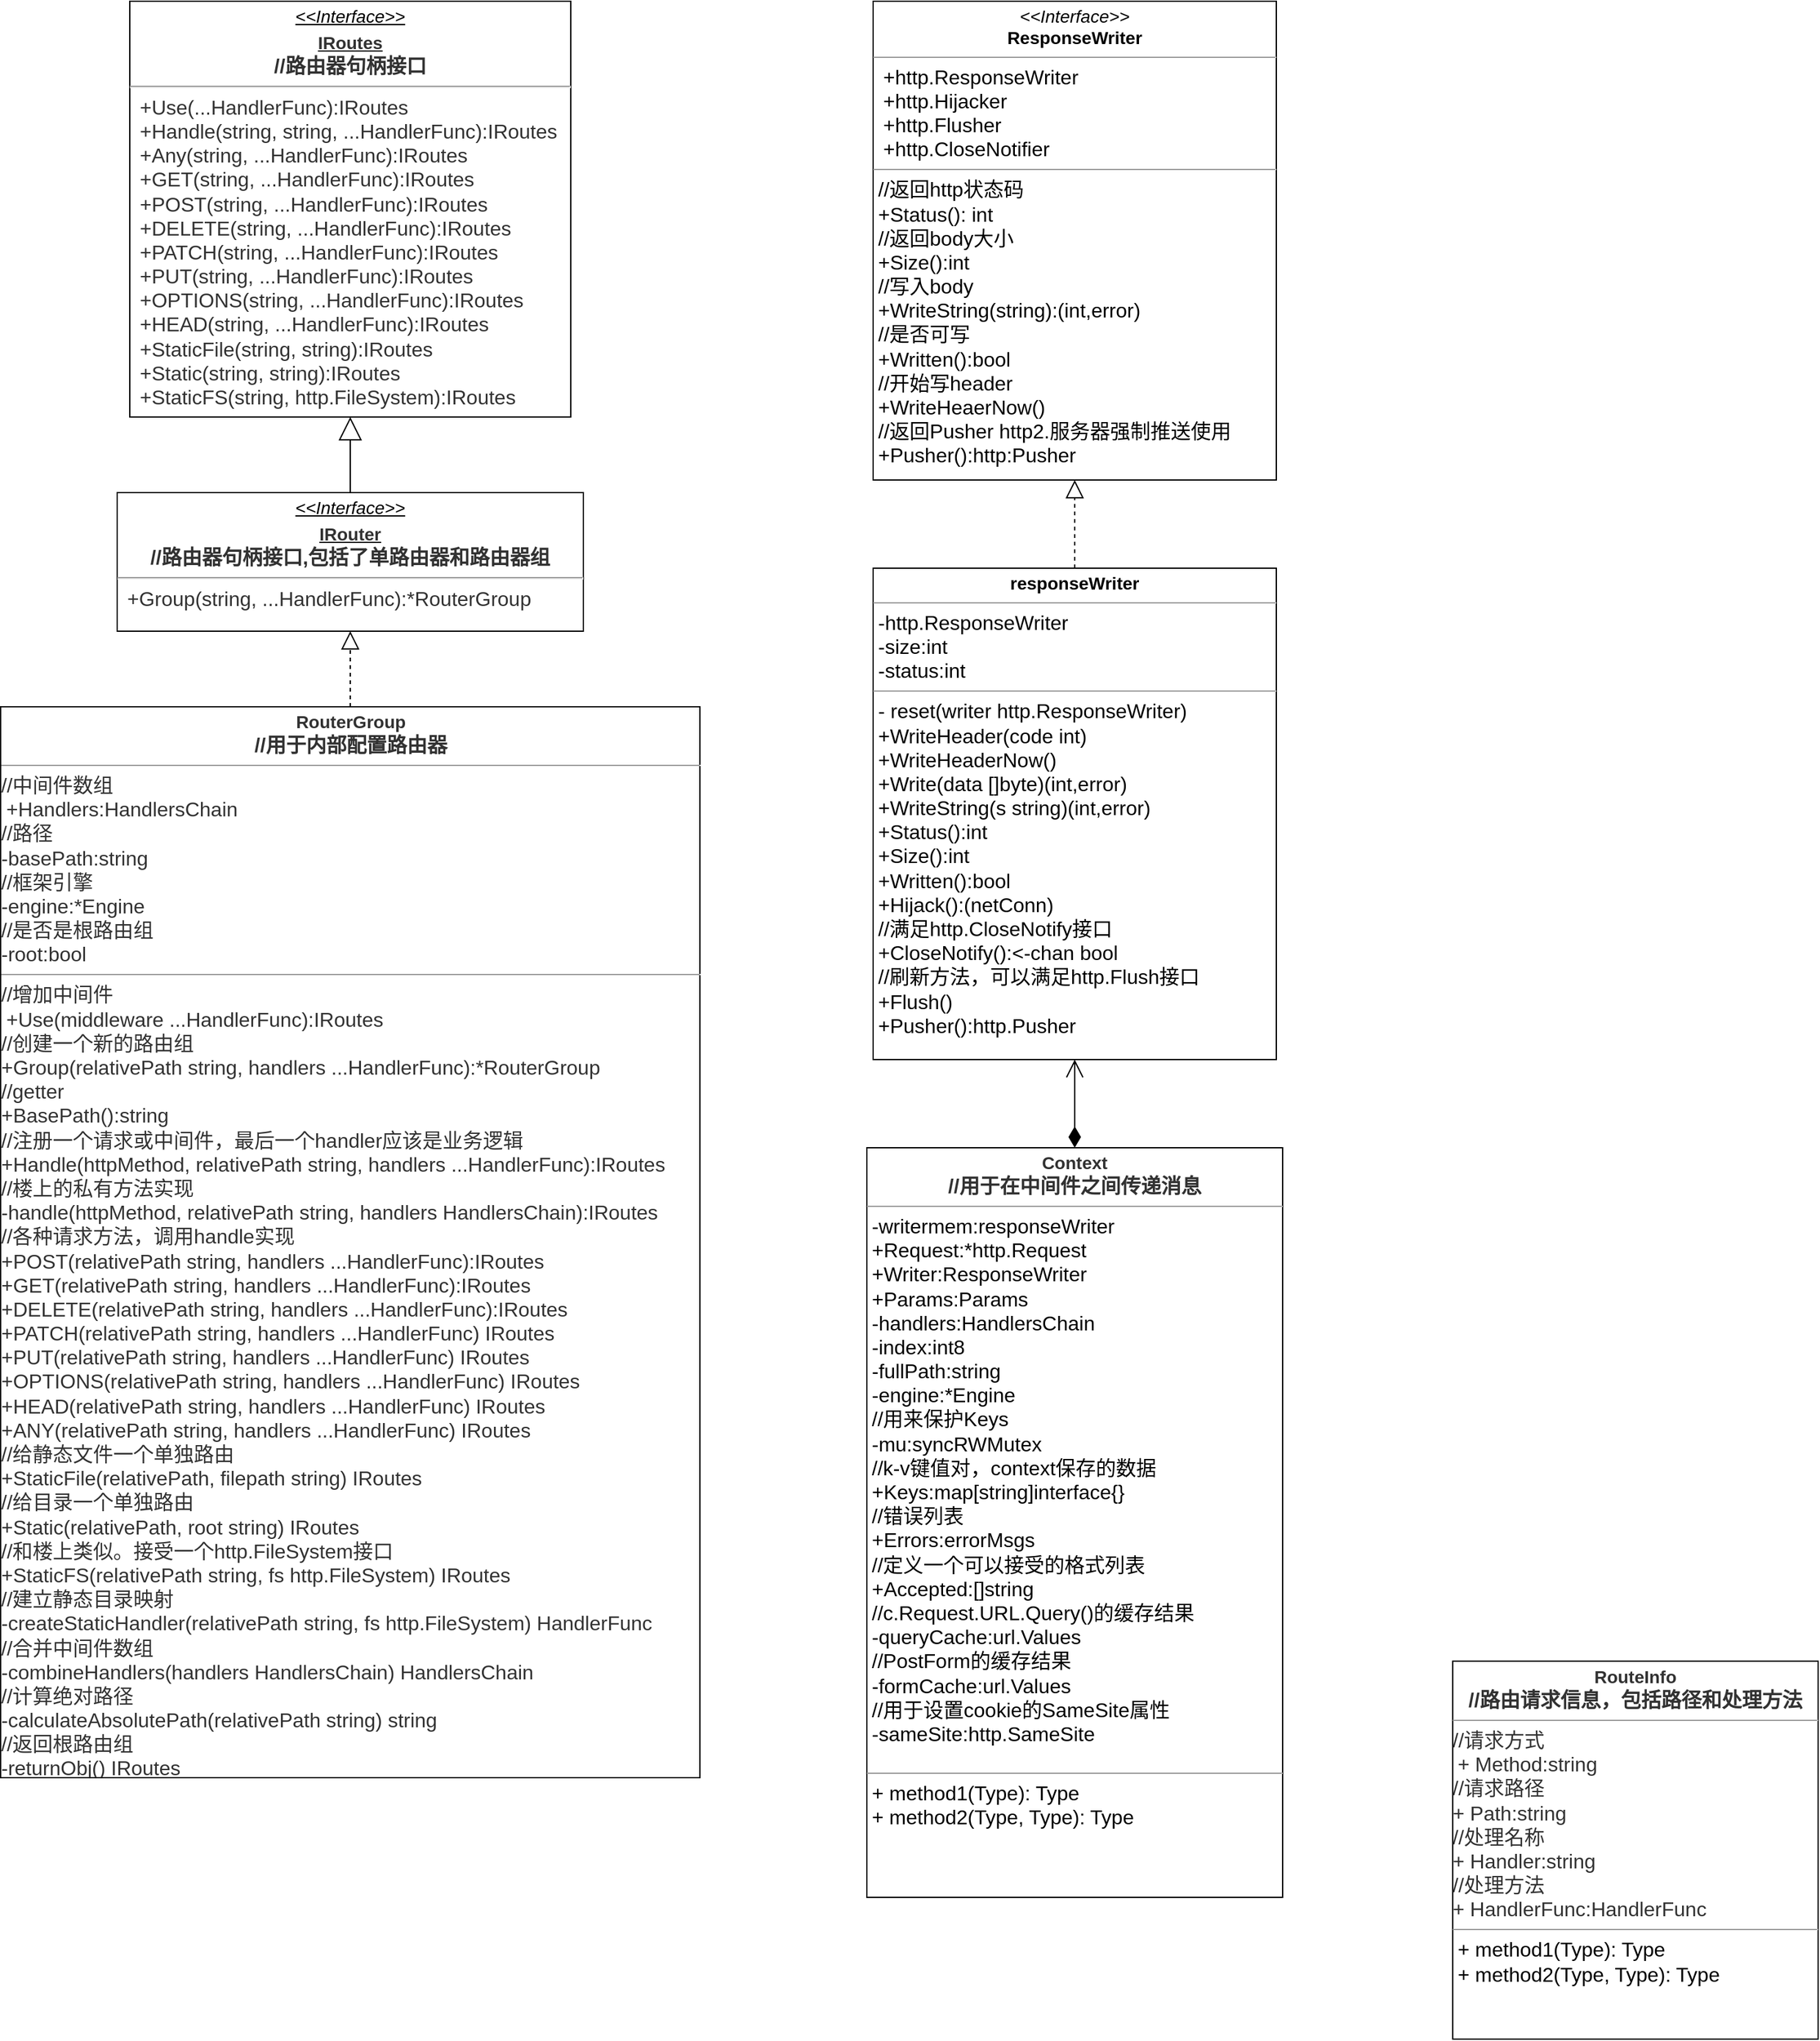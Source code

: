 <mxfile version="14.2.5" type="github">
  <diagram id="SbBS-sBo011seZGozvnd" name="第 1 页">
    <mxGraphModel dx="1955" dy="839" grid="1" gridSize="10" guides="1" tooltips="1" connect="1" arrows="1" fold="1" page="1" pageScale="1" pageWidth="1654" pageHeight="2336" math="0" shadow="0">
      <root>
        <mxCell id="0" />
        <mxCell id="1" parent="0" />
        <mxCell id="s0KOmCvRi8nNo2-xXgAx-1" value="&lt;p style=&quot;margin: 0px ; margin-top: 4px ; text-align: center ; text-decoration: underline&quot;&gt;&lt;i style=&quot;font-size: 14px&quot;&gt;&amp;lt;&amp;lt;Interface&amp;gt;&amp;gt;&lt;/i&gt;&lt;span style=&quot;font-size: 14px ; background-color: rgba(255 , 255 , 255 , 0.01) ; color: rgb(50 , 50 , 50) ; font-weight: 700&quot;&gt;&lt;br&gt;&lt;/span&gt;&lt;/p&gt;&lt;p style=&quot;margin: 0px ; margin-top: 4px ; text-align: center ; text-decoration: underline&quot;&gt;&lt;span style=&quot;font-size: 14px ; background-color: rgba(255 , 255 , 255 , 0.01) ; color: rgb(50 , 50 , 50) ; font-weight: 700&quot;&gt;IRoutes&lt;/span&gt;&lt;br&gt;&lt;/p&gt;&lt;div style=&quot;resize: none ; outline: 0px ; color: rgb(50 , 50 , 50) ; font-weight: 700 ; text-align: center&quot;&gt;&lt;font size=&quot;3&quot;&gt;//路由器句柄接口&lt;/font&gt;&lt;/div&gt;&lt;hr&gt;&lt;p style=&quot;margin: 0px ; margin-left: 8px&quot;&gt;&lt;font size=&quot;3&quot;&gt;&lt;span style=&quot;color: rgb(50 , 50 , 50) ; background-color: rgba(255 , 255 , 255 , 0.01)&quot;&gt;+Use(...HandlerFunc):IRoutes&lt;/span&gt;&lt;br style=&quot;color: rgb(50 , 50 , 50)&quot;&gt;&lt;/font&gt;&lt;/p&gt;&lt;div style=&quot;resize: none ; outline: 0px ; color: rgb(50 , 50 , 50)&quot;&gt;&lt;/div&gt;&lt;div style=&quot;resize: none ; outline: 0px ; color: rgb(50 , 50 , 50)&quot;&gt;&lt;/div&gt;&lt;p style=&quot;margin: 0px ; margin-left: 8px&quot;&gt;&lt;font size=&quot;3&quot;&gt;&lt;span style=&quot;color: rgb(50 , 50 , 50) ; background-color: rgba(255 , 255 , 255 , 0.01)&quot;&gt;+Handle(string, string, ...HandlerFunc):IRoutes&lt;/span&gt;&lt;br style=&quot;color: rgb(50 , 50 , 50)&quot;&gt;&lt;/font&gt;&lt;/p&gt;&lt;div style=&quot;resize: none ; outline: 0px ; color: rgb(50 , 50 , 50)&quot;&gt;&lt;/div&gt;&lt;p style=&quot;margin: 0px ; margin-left: 8px&quot;&gt;&lt;font size=&quot;3&quot;&gt;&lt;span style=&quot;color: rgb(50 , 50 , 50) ; background-color: rgba(255 , 255 , 255 , 0.01)&quot;&gt;+Any(string, ...HandlerFunc):IRoutes&lt;/span&gt;&lt;br style=&quot;color: rgb(50 , 50 , 50)&quot;&gt;&lt;/font&gt;&lt;/p&gt;&lt;div style=&quot;resize: none ; outline: 0px ; color: rgb(50 , 50 , 50)&quot;&gt;&lt;/div&gt;&lt;p style=&quot;margin: 0px ; margin-left: 8px&quot;&gt;&lt;font size=&quot;3&quot;&gt;&lt;span style=&quot;color: rgb(50 , 50 , 50) ; background-color: rgba(255 , 255 , 255 , 0.01)&quot;&gt;+GET(string, ...HandlerFunc):IRoutes&lt;/span&gt;&lt;br style=&quot;color: rgb(50 , 50 , 50)&quot;&gt;&lt;/font&gt;&lt;/p&gt;&lt;div style=&quot;resize: none ; outline: 0px ; color: rgb(50 , 50 , 50)&quot;&gt;&lt;/div&gt;&lt;p style=&quot;margin: 0px ; margin-left: 8px&quot;&gt;&lt;font size=&quot;3&quot;&gt;&lt;span style=&quot;color: rgb(50 , 50 , 50) ; background-color: rgba(255 , 255 , 255 , 0.01)&quot;&gt;+POST(string, ...HandlerFunc):IRoutes&lt;/span&gt;&lt;br style=&quot;color: rgb(50 , 50 , 50)&quot;&gt;&lt;/font&gt;&lt;/p&gt;&lt;div style=&quot;resize: none ; outline: 0px ; color: rgb(50 , 50 , 50)&quot;&gt;&lt;/div&gt;&lt;p style=&quot;margin: 0px ; margin-left: 8px&quot;&gt;&lt;font size=&quot;3&quot;&gt;&lt;span style=&quot;color: rgb(50 , 50 , 50) ; background-color: rgba(255 , 255 , 255 , 0.01)&quot;&gt;+DELETE(string, ...HandlerFunc):IRoutes&lt;/span&gt;&lt;br style=&quot;color: rgb(50 , 50 , 50)&quot;&gt;&lt;/font&gt;&lt;/p&gt;&lt;div style=&quot;resize: none ; outline: 0px ; color: rgb(50 , 50 , 50)&quot;&gt;&lt;/div&gt;&lt;p style=&quot;margin: 0px ; margin-left: 8px&quot;&gt;&lt;font size=&quot;3&quot;&gt;&lt;span style=&quot;color: rgb(50 , 50 , 50) ; background-color: rgba(255 , 255 , 255 , 0.01)&quot;&gt;+PATCH(string, ...HandlerFunc):IRoutes&lt;/span&gt;&lt;br style=&quot;color: rgb(50 , 50 , 50)&quot;&gt;&lt;/font&gt;&lt;/p&gt;&lt;div style=&quot;resize: none ; outline: 0px ; color: rgb(50 , 50 , 50)&quot;&gt;&lt;/div&gt;&lt;p style=&quot;margin: 0px ; margin-left: 8px&quot;&gt;&lt;font size=&quot;3&quot;&gt;&lt;span style=&quot;color: rgb(50 , 50 , 50) ; background-color: rgba(255 , 255 , 255 , 0.01)&quot;&gt;+PUT(string, ...HandlerFunc):IRoutes&lt;/span&gt;&lt;br style=&quot;color: rgb(50 , 50 , 50)&quot;&gt;&lt;/font&gt;&lt;/p&gt;&lt;div style=&quot;resize: none ; outline: 0px ; color: rgb(50 , 50 , 50)&quot;&gt;&lt;/div&gt;&lt;p style=&quot;margin: 0px ; margin-left: 8px&quot;&gt;&lt;font size=&quot;3&quot;&gt;&lt;span style=&quot;color: rgb(50 , 50 , 50) ; background-color: rgba(255 , 255 , 255 , 0.01)&quot;&gt;+OPTIONS(string, ...HandlerFunc):IRoutes&lt;/span&gt;&lt;br style=&quot;color: rgb(50 , 50 , 50)&quot;&gt;&lt;/font&gt;&lt;/p&gt;&lt;div style=&quot;resize: none ; outline: 0px ; color: rgb(50 , 50 , 50)&quot;&gt;&lt;/div&gt;&lt;p style=&quot;margin: 0px ; margin-left: 8px&quot;&gt;&lt;font size=&quot;3&quot;&gt;&lt;span style=&quot;color: rgb(50 , 50 , 50) ; background-color: rgba(255 , 255 , 255 , 0.01)&quot;&gt;+HEAD(string, ...HandlerFunc):IRoutes&lt;/span&gt;&lt;br style=&quot;color: rgb(50 , 50 , 50)&quot;&gt;&lt;/font&gt;&lt;/p&gt;&lt;div style=&quot;resize: none ; outline: 0px ; color: rgb(50 , 50 , 50)&quot;&gt;&lt;/div&gt;&lt;div style=&quot;resize: none ; outline: 0px ; color: rgb(50 , 50 , 50)&quot;&gt;&lt;/div&gt;&lt;p style=&quot;margin: 0px ; margin-left: 8px&quot;&gt;&lt;font size=&quot;3&quot;&gt;&lt;span style=&quot;color: rgb(50 , 50 , 50) ; background-color: rgba(255 , 255 , 255 , 0.01)&quot;&gt;+StaticFile(string, string):IRoutes&lt;/span&gt;&lt;br style=&quot;color: rgb(50 , 50 , 50)&quot;&gt;&lt;/font&gt;&lt;/p&gt;&lt;div style=&quot;resize: none ; outline: 0px ; color: rgb(50 , 50 , 50)&quot;&gt;&lt;/div&gt;&lt;p style=&quot;margin: 0px ; margin-left: 8px&quot;&gt;&lt;font size=&quot;3&quot;&gt;&lt;span style=&quot;color: rgb(50 , 50 , 50) ; background-color: rgba(255 , 255 , 255 , 0.01)&quot;&gt;+Static(string, string):IRoutes&lt;/span&gt;&lt;br style=&quot;color: rgb(50 , 50 , 50)&quot;&gt;&lt;/font&gt;&lt;/p&gt;&lt;div style=&quot;resize: none ; outline: 0px ; color: rgb(50 , 50 , 50)&quot;&gt;&lt;/div&gt;&lt;p style=&quot;margin: 0px ; margin-left: 8px&quot;&gt;&lt;span style=&quot;color: rgb(50 , 50 , 50) ; background-color: rgba(255 , 255 , 255 , 0.01)&quot;&gt;&lt;font size=&quot;3&quot;&gt;+StaticFS(string, http.FileSystem):IRoutes&lt;/font&gt;&lt;/span&gt;&lt;br&gt;&lt;/p&gt;" style="verticalAlign=top;align=left;overflow=fill;fontSize=12;fontFamily=Helvetica;html=1;" vertex="1" parent="1">
          <mxGeometry x="130" y="10" width="350" height="330" as="geometry" />
        </mxCell>
        <mxCell id="s0KOmCvRi8nNo2-xXgAx-2" value="&lt;p style=&quot;margin: 0px ; margin-top: 4px ; text-align: center ; text-decoration: underline&quot;&gt;&lt;i style=&quot;font-size: 14px&quot;&gt;&amp;lt;&amp;lt;Interface&amp;gt;&amp;gt;&lt;/i&gt;&lt;span style=&quot;color: rgb(50 , 50 , 50) ; font-weight: 700 ; background-color: rgba(255 , 255 , 255 , 0.01)&quot;&gt;&lt;font style=&quot;font-size: 14px&quot;&gt;&lt;br&gt;&lt;/font&gt;&lt;/span&gt;&lt;/p&gt;&lt;p style=&quot;margin: 0px ; margin-top: 4px ; text-align: center ; text-decoration: underline&quot;&gt;&lt;span style=&quot;color: rgb(50 , 50 , 50) ; font-weight: 700 ; background-color: rgba(255 , 255 , 255 , 0.01)&quot;&gt;&lt;font style=&quot;font-size: 14px&quot;&gt;IRouter&lt;/font&gt;&lt;/span&gt;&lt;/p&gt;&lt;div style=&quot;resize: none ; outline: 0px ; color: rgb(50 , 50 , 50) ; font-weight: 700 ; text-align: center&quot;&gt;&lt;font size=&quot;3&quot;&gt;//路由器句柄接口,包括了单路由器和路由器组&lt;/font&gt;&lt;/div&gt;&lt;hr&gt;&lt;p style=&quot;margin: 0px ; margin-left: 8px&quot;&gt;&lt;span style=&quot;color: rgb(50 , 50 , 50) ; background-color: rgba(255 , 255 , 255 , 0.01)&quot;&gt;&lt;font size=&quot;3&quot;&gt;+Group(string, ...HandlerFunc):*RouterGroup&lt;/font&gt;&lt;/span&gt;&lt;br&gt;&lt;/p&gt;" style="verticalAlign=top;align=left;overflow=fill;fontSize=12;fontFamily=Helvetica;html=1;" vertex="1" parent="1">
          <mxGeometry x="120" y="400" width="370" height="110" as="geometry" />
        </mxCell>
        <mxCell id="s0KOmCvRi8nNo2-xXgAx-3" value="&lt;p style=&quot;margin: 0px ; margin-top: 4px ; text-align: center&quot;&gt;&lt;span style=&quot;color: rgb(50 , 50 , 50) ; font-weight: 700 ; background-color: rgba(255 , 255 , 255 , 0.01)&quot;&gt;&lt;font style=&quot;font-size: 14px&quot;&gt;RouterGroup&lt;/font&gt;&lt;/span&gt;&lt;/p&gt;&lt;div style=&quot;resize: none ; outline: 0px ; color: rgb(50 , 50 , 50) ; font-weight: 700 ; text-align: center&quot;&gt;&lt;font size=&quot;3&quot;&gt;//用于内部配置路由器&lt;/font&gt;&lt;/div&gt;&lt;hr size=&quot;1&quot;&gt;&lt;div style=&quot;resize: none ; outline: 0px ; color: rgb(50 , 50 , 50)&quot;&gt;&lt;font size=&quot;3&quot;&gt;//中间件数组&lt;/font&gt;&lt;/div&gt;&lt;p style=&quot;margin: 0px ; margin-left: 4px&quot;&gt;&lt;span style=&quot;color: rgb(50 , 50 , 50) ; background-color: rgba(255 , 255 , 255 , 0.01)&quot;&gt;&lt;font size=&quot;3&quot;&gt;+Handlers:HandlersChain&lt;/font&gt;&lt;/span&gt;&lt;/p&gt;&lt;div style=&quot;resize: none ; outline: 0px ; color: rgb(50 , 50 , 50)&quot;&gt;&lt;font size=&quot;3&quot;&gt;//路径&lt;br&gt;&lt;/font&gt;&lt;div style=&quot;resize: none ; outline: 0px&quot;&gt;&lt;/div&gt;&lt;font size=&quot;3&quot;&gt;-basePath:string&lt;/font&gt;&lt;/div&gt;&lt;div style=&quot;resize: none ; outline: 0px ; color: rgb(50 , 50 , 50)&quot;&gt;&lt;font size=&quot;3&quot;&gt;//框架引擎&lt;br&gt;&lt;/font&gt;&lt;div style=&quot;resize: none ; outline: 0px&quot;&gt;&lt;/div&gt;&lt;font size=&quot;3&quot;&gt;-engine:*Engine&lt;/font&gt;&lt;/div&gt;&lt;div style=&quot;resize: none ; outline: 0px ; color: rgb(50 , 50 , 50)&quot;&gt;&lt;font size=&quot;3&quot;&gt;//是否是根路由组&lt;br&gt;&lt;/font&gt;&lt;div style=&quot;resize: none ; outline: 0px&quot;&gt;&lt;/div&gt;&lt;font size=&quot;3&quot;&gt;-root:bool&lt;/font&gt;&lt;/div&gt;&lt;hr size=&quot;1&quot;&gt;&lt;div style=&quot;resize: none ; outline: 0px ; color: rgb(50 , 50 , 50)&quot;&gt;&lt;font size=&quot;3&quot;&gt;//增加中间件&lt;/font&gt;&lt;/div&gt;&lt;p style=&quot;margin: 0px ; margin-left: 4px&quot;&gt;&lt;span style=&quot;color: rgb(50 , 50 , 50) ; background-color: rgba(255 , 255 , 255 , 0.01)&quot;&gt;&lt;font size=&quot;3&quot;&gt;+Use(middleware ...HandlerFunc):IRoutes&amp;nbsp;&lt;/font&gt;&lt;/span&gt;&lt;/p&gt;&lt;div style=&quot;resize: none ; outline: 0px ; color: rgb(50 , 50 , 50)&quot;&gt;&lt;font size=&quot;3&quot;&gt;//创建一个新的路由组&lt;/font&gt;&lt;/div&gt;&lt;div style=&quot;resize: none ; outline: 0px ; color: rgb(50 , 50 , 50)&quot;&gt;&lt;div style=&quot;resize: none ; outline: 0px&quot;&gt;&lt;font size=&quot;3&quot;&gt;+Group(relativePath string, handlers ...HandlerFunc):*RouterGroup&lt;/font&gt;&lt;/div&gt;&lt;/div&gt;&lt;div style=&quot;resize: none ; outline: 0px ; color: rgb(50 , 50 , 50)&quot;&gt;&lt;font size=&quot;3&quot;&gt;//getter&lt;/font&gt;&lt;/div&gt;&lt;div style=&quot;resize: none ; outline: 0px ; color: rgb(50 , 50 , 50)&quot;&gt;&lt;font size=&quot;3&quot;&gt;+BasePath():string&lt;/font&gt;&lt;/div&gt;&lt;div style=&quot;resize: none ; outline: 0px ; color: rgb(50 , 50 , 50)&quot;&gt;&lt;font size=&quot;3&quot;&gt;//注册一个请求或中间件，最后一个handler应该是业务逻辑&lt;/font&gt;&lt;/div&gt;&lt;div style=&quot;resize: none ; outline: 0px ; color: rgb(50 , 50 , 50)&quot;&gt;&lt;font size=&quot;3&quot;&gt;+Handle(httpMethod, relativePath string, handlers ...HandlerFunc):IRoutes&lt;/font&gt;&lt;/div&gt;&lt;div style=&quot;resize: none ; outline: 0px ; color: rgb(50 , 50 , 50)&quot;&gt;&lt;font size=&quot;3&quot;&gt;//楼上的私有方法实现&lt;/font&gt;&lt;/div&gt;&lt;div style=&quot;resize: none ; outline: 0px ; color: rgb(50 , 50 , 50)&quot;&gt;&lt;font size=&quot;3&quot;&gt;-handle(httpMethod, relativePath string, handlers HandlersChain):IRoutes&lt;/font&gt;&lt;/div&gt;&lt;div style=&quot;resize: none ; outline: 0px ; color: rgb(50 , 50 , 50)&quot;&gt;&lt;font size=&quot;3&quot;&gt;//各种请求方法，调用handle实现&lt;/font&gt;&lt;/div&gt;&lt;div style=&quot;resize: none ; outline: 0px ; color: rgb(50 , 50 , 50)&quot;&gt;&lt;font size=&quot;3&quot;&gt;+POST(relativePath string, handlers ...HandlerFunc):IRoutes&lt;/font&gt;&lt;/div&gt;&lt;div style=&quot;resize: none ; outline: 0px ; color: rgb(50 , 50 , 50)&quot;&gt;&lt;font size=&quot;3&quot;&gt;+GET(relativePath string, handlers ...HandlerFunc):IRoutes&lt;br&gt;&lt;/font&gt;&lt;/div&gt;&lt;div style=&quot;resize: none ; outline: 0px ; color: rgb(50 , 50 , 50)&quot;&gt;&lt;font size=&quot;3&quot;&gt;+DELETE(relativePath string, handlers ...HandlerFunc):IRoutes&lt;br&gt;&lt;/font&gt;&lt;/div&gt;&lt;div style=&quot;resize: none ; outline: 0px ; color: rgb(50 , 50 , 50)&quot;&gt;&lt;font size=&quot;3&quot;&gt;+PATCH(relativePath string, handlers ...HandlerFunc) IRoutes&lt;br&gt;&lt;/font&gt;&lt;/div&gt;&lt;div style=&quot;resize: none ; outline: 0px ; color: rgb(50 , 50 , 50)&quot;&gt;&lt;font size=&quot;3&quot;&gt;+PUT(relativePath string, handlers ...HandlerFunc) IRoutes&lt;br&gt;&lt;/font&gt;&lt;/div&gt;&lt;div style=&quot;resize: none ; outline: 0px ; color: rgb(50 , 50 , 50)&quot;&gt;&lt;font size=&quot;3&quot;&gt;+OPTIONS(relativePath string, handlers ...HandlerFunc) IRoutes&lt;br&gt;&lt;/font&gt;&lt;/div&gt;&lt;div style=&quot;resize: none ; outline: 0px ; color: rgb(50 , 50 , 50)&quot;&gt;&lt;font size=&quot;3&quot;&gt;+HEAD(relativePath string, handlers ...HandlerFunc) IRoutes&lt;br&gt;&lt;/font&gt;&lt;/div&gt;&lt;div style=&quot;resize: none ; outline: 0px ; color: rgb(50 , 50 , 50)&quot;&gt;&lt;font size=&quot;3&quot;&gt;+ANY(relativePath string, handlers ...HandlerFunc) IRoutes&lt;br&gt;&lt;/font&gt;&lt;/div&gt;&lt;div style=&quot;resize: none ; outline: 0px ; color: rgb(50 , 50 , 50)&quot;&gt;&lt;font size=&quot;3&quot;&gt;//给静态文件一个单独路由&lt;/font&gt;&lt;/div&gt;&lt;div style=&quot;resize: none ; outline: 0px ; color: rgb(50 , 50 , 50)&quot;&gt;&lt;font size=&quot;3&quot;&gt;+StaticFile(relativePath, filepath string) IRoutes&amp;nbsp;&lt;/font&gt;&lt;/div&gt;&lt;div style=&quot;resize: none ; outline: 0px ; color: rgb(50 , 50 , 50)&quot;&gt;&lt;font size=&quot;3&quot;&gt;//给目录一个单独路由&lt;/font&gt;&lt;/div&gt;&lt;div style=&quot;resize: none ; outline: 0px ; color: rgb(50 , 50 , 50)&quot;&gt;&lt;font size=&quot;3&quot;&gt;+Static(relativePath, root string) IRoutes&lt;br&gt;&lt;/font&gt;&lt;/div&gt;&lt;div style=&quot;resize: none ; outline: 0px ; color: rgb(50 , 50 , 50)&quot;&gt;&lt;font size=&quot;3&quot;&gt;//和楼上类似。接受一个http.FileSystem接口&lt;/font&gt;&lt;/div&gt;&lt;div style=&quot;resize: none ; outline: 0px ; color: rgb(50 , 50 , 50)&quot;&gt;&lt;font size=&quot;3&quot;&gt;+StaticFS(relativePath string, fs http.FileSystem) IRoutes&lt;br&gt;&lt;/font&gt;&lt;/div&gt;&lt;div style=&quot;resize: none ; outline: 0px ; color: rgb(50 , 50 , 50)&quot;&gt;&lt;font size=&quot;3&quot;&gt;//建立静态目录映射&lt;/font&gt;&lt;/div&gt;&lt;div style=&quot;resize: none ; outline: 0px ; color: rgb(50 , 50 , 50)&quot;&gt;&lt;font size=&quot;3&quot;&gt;-createStaticHandler(relativePath string, fs http.FileSystem) HandlerFunc&lt;br&gt;&lt;/font&gt;&lt;/div&gt;&lt;div style=&quot;resize: none ; outline: 0px ; color: rgb(50 , 50 , 50)&quot;&gt;&lt;font size=&quot;3&quot;&gt;//合并中间件数组&lt;/font&gt;&lt;/div&gt;&lt;div style=&quot;resize: none ; outline: 0px ; color: rgb(50 , 50 , 50)&quot;&gt;&lt;font size=&quot;3&quot;&gt;-combineHandlers(handlers HandlersChain) HandlersChain&amp;nbsp;&lt;br&gt;&lt;/font&gt;&lt;/div&gt;&lt;div style=&quot;resize: none ; outline: 0px ; color: rgb(50 , 50 , 50)&quot;&gt;&lt;font size=&quot;3&quot;&gt;//计算绝对路径&lt;/font&gt;&lt;/div&gt;&lt;div style=&quot;resize: none ; outline: 0px ; color: rgb(50 , 50 , 50)&quot;&gt;&lt;font size=&quot;3&quot;&gt;-calculateAbsolutePath(relativePath string) string&lt;/font&gt;&lt;/div&gt;&lt;div style=&quot;resize: none ; outline: 0px ; color: rgb(50 , 50 , 50)&quot;&gt;&lt;font size=&quot;3&quot;&gt;//返回根路由组&lt;/font&gt;&lt;/div&gt;&lt;div style=&quot;resize: none ; outline: 0px ; color: rgb(50 , 50 , 50)&quot;&gt;&lt;font size=&quot;3&quot;&gt;-returnObj() IRoutes&lt;/font&gt;&lt;/div&gt;" style="verticalAlign=top;align=left;overflow=fill;fontSize=12;fontFamily=Helvetica;html=1;" vertex="1" parent="1">
          <mxGeometry x="27.5" y="570" width="555" height="850" as="geometry" />
        </mxCell>
        <mxCell id="s0KOmCvRi8nNo2-xXgAx-6" value="" style="endArrow=block;dashed=1;endFill=0;endSize=12;html=1;exitX=0.5;exitY=0;exitDx=0;exitDy=0;entryX=0.5;entryY=1;entryDx=0;entryDy=0;" edge="1" parent="1" source="s0KOmCvRi8nNo2-xXgAx-3" target="s0KOmCvRi8nNo2-xXgAx-2">
          <mxGeometry width="160" relative="1" as="geometry">
            <mxPoint x="330" y="520" as="sourcePoint" />
            <mxPoint x="294.5" y="470" as="targetPoint" />
          </mxGeometry>
        </mxCell>
        <mxCell id="s0KOmCvRi8nNo2-xXgAx-7" value="" style="endArrow=block;endSize=16;endFill=0;html=1;exitX=0.5;exitY=0;exitDx=0;exitDy=0;" edge="1" parent="1" source="s0KOmCvRi8nNo2-xXgAx-2" target="s0KOmCvRi8nNo2-xXgAx-1">
          <mxGeometry width="160" relative="1" as="geometry">
            <mxPoint x="290" y="380" as="sourcePoint" />
            <mxPoint x="290" y="330" as="targetPoint" />
          </mxGeometry>
        </mxCell>
        <mxCell id="s0KOmCvRi8nNo2-xXgAx-8" value="&lt;p style=&quot;margin: 0px ; margin-top: 4px ; text-align: center&quot;&gt;&lt;span style=&quot;color: rgb(50 , 50 , 50) ; font-weight: 700 ; background-color: rgba(255 , 255 , 255 , 0.01)&quot;&gt;&lt;font style=&quot;font-size: 14px&quot;&gt;Context&lt;/font&gt;&lt;/span&gt;&lt;/p&gt;&lt;div style=&quot;resize: none ; outline: 0px ; color: rgb(50 , 50 , 50) ; font-weight: 700 ; text-align: center&quot;&gt;&lt;font size=&quot;3&quot;&gt;//用于在中间件之间传递消息&lt;/font&gt;&lt;/div&gt;&lt;hr size=&quot;1&quot;&gt;&lt;p style=&quot;margin: 0px ; margin-left: 4px&quot;&gt;&lt;font size=&quot;3&quot;&gt;-writermem:responseWriter&lt;br&gt;&lt;/font&gt;&lt;/p&gt;&lt;div style=&quot;resize: none ; outline: 0px&quot;&gt;&lt;/div&gt;&lt;p style=&quot;margin: 0px ; margin-left: 4px&quot;&gt;&lt;font size=&quot;3&quot;&gt;+Request:*http.Request&lt;br&gt;&lt;/font&gt;&lt;/p&gt;&lt;div style=&quot;resize: none ; outline: 0px&quot;&gt;&lt;/div&gt;&lt;p style=&quot;margin: 0px ; margin-left: 4px&quot;&gt;&lt;font size=&quot;3&quot;&gt;+Writer:ResponseWriter&lt;br&gt;&lt;/font&gt;&lt;/p&gt;&lt;div style=&quot;resize: none ; outline: 0px&quot;&gt;&lt;/div&gt;&lt;div style=&quot;resize: none ; outline: 0px&quot;&gt;&lt;/div&gt;&lt;p style=&quot;margin: 0px ; margin-left: 4px&quot;&gt;&lt;font size=&quot;3&quot;&gt;+Params:Params&lt;br&gt;&lt;/font&gt;&lt;/p&gt;&lt;div style=&quot;resize: none ; outline: 0px&quot;&gt;&lt;/div&gt;&lt;p style=&quot;margin: 0px ; margin-left: 4px&quot;&gt;&lt;font size=&quot;3&quot;&gt;-handlers:HandlersChain&lt;br&gt;&lt;/font&gt;&lt;/p&gt;&lt;div style=&quot;resize: none ; outline: 0px&quot;&gt;&lt;/div&gt;&lt;p style=&quot;margin: 0px ; margin-left: 4px&quot;&gt;&lt;font size=&quot;3&quot;&gt;-index:int8&lt;/font&gt;&lt;/p&gt;&lt;p style=&quot;margin: 0px ; margin-left: 4px&quot;&gt;&lt;span style=&quot;font-size: medium&quot;&gt;-fullPath:string&lt;/span&gt;&lt;/p&gt;&lt;p style=&quot;margin: 0px ; margin-left: 4px&quot;&gt;&lt;span style=&quot;font-size: medium&quot;&gt;-engine:*Engine&lt;/span&gt;&lt;/p&gt;&lt;p style=&quot;margin: 0px ; margin-left: 4px&quot;&gt;&lt;span style=&quot;font-size: medium&quot;&gt;//用来保护Keys&lt;/span&gt;&lt;/p&gt;&lt;p style=&quot;margin: 0px ; margin-left: 4px&quot;&gt;&lt;span style=&quot;font-size: medium&quot;&gt;-mu:syncRWMutex&lt;/span&gt;&lt;/p&gt;&lt;p style=&quot;margin: 0px ; margin-left: 4px&quot;&gt;&lt;span style=&quot;font-size: medium&quot;&gt;//k-v键值对，context保存的数据&lt;/span&gt;&lt;/p&gt;&lt;p style=&quot;margin: 0px ; margin-left: 4px&quot;&gt;&lt;span style=&quot;font-size: medium&quot;&gt;+Keys:map[string]interface{}&lt;/span&gt;&lt;/p&gt;&lt;p style=&quot;margin: 0px ; margin-left: 4px&quot;&gt;&lt;span style=&quot;font-size: medium&quot;&gt;//错误列表&lt;/span&gt;&lt;/p&gt;&lt;p style=&quot;margin: 0px ; margin-left: 4px&quot;&gt;&lt;span style=&quot;font-size: medium&quot;&gt;+Errors:errorMsgs&lt;/span&gt;&lt;/p&gt;&lt;p style=&quot;margin: 0px ; margin-left: 4px&quot;&gt;&lt;span style=&quot;font-size: medium&quot;&gt;//定义一个可以接受的格式列表&lt;/span&gt;&lt;/p&gt;&lt;p style=&quot;margin: 0px ; margin-left: 4px&quot;&gt;&lt;span style=&quot;font-size: medium&quot;&gt;+Accepted:[]string&lt;/span&gt;&lt;/p&gt;&lt;p style=&quot;margin: 0px ; margin-left: 4px&quot;&gt;&lt;span style=&quot;font-size: medium&quot;&gt;//c.Request.URL.Query()的缓存结果&lt;/span&gt;&lt;/p&gt;&lt;p style=&quot;margin: 0px ; margin-left: 4px&quot;&gt;&lt;span style=&quot;font-size: medium&quot;&gt;-queryCache:url.Values&lt;/span&gt;&lt;/p&gt;&lt;p style=&quot;margin: 0px ; margin-left: 4px&quot;&gt;&lt;font size=&quot;3&quot;&gt;//PostForm的缓存结果&lt;/font&gt;&lt;/p&gt;&lt;p style=&quot;margin: 0px ; margin-left: 4px&quot;&gt;&lt;span style=&quot;font-size: medium&quot;&gt;-formCache:url.Values&lt;/span&gt;&lt;span style=&quot;font-size: medium&quot;&gt;&lt;br&gt;&lt;/span&gt;&lt;/p&gt;&lt;p style=&quot;margin: 0px ; margin-left: 4px&quot;&gt;&lt;font size=&quot;3&quot;&gt;//用于设置cookie的SameSite属性&lt;/font&gt;&lt;/p&gt;&lt;p style=&quot;margin: 0px ; margin-left: 4px&quot;&gt;&lt;span style=&quot;font-size: medium&quot;&gt;-sameSite:http.SameSite&lt;/span&gt;&lt;/p&gt;&lt;div style=&quot;resize: none ; outline: 0px&quot;&gt;&lt;br&gt;&lt;/div&gt;&lt;hr size=&quot;1&quot;&gt;&lt;p style=&quot;margin: 0px ; margin-left: 4px&quot;&gt;&lt;font size=&quot;3&quot;&gt;+ method1(Type): Type&lt;br&gt;+ method2(Type, Type): Type&lt;/font&gt;&lt;/p&gt;" style="verticalAlign=top;align=left;overflow=fill;fontSize=12;fontFamily=Helvetica;html=1;" vertex="1" parent="1">
          <mxGeometry x="715" y="920" width="330" height="595" as="geometry" />
        </mxCell>
        <mxCell id="s0KOmCvRi8nNo2-xXgAx-9" value="&lt;p style=&quot;margin: 0px ; margin-top: 4px ; text-align: center&quot;&gt;&lt;span style=&quot;color: rgb(50 , 50 , 50) ; font-weight: 700 ; background-color: rgba(255 , 255 , 255 , 0.01)&quot;&gt;&lt;font style=&quot;font-size: 14px&quot;&gt;RouteInfo&lt;/font&gt;&lt;/span&gt;&lt;/p&gt;&lt;div style=&quot;resize: none ; outline: 0px ; color: rgb(50 , 50 , 50) ; font-weight: 700 ; text-align: center&quot;&gt;&lt;font size=&quot;3&quot;&gt;//路由请求信息，包括路径和处理方法&lt;/font&gt;&lt;/div&gt;&lt;hr size=&quot;1&quot;&gt;&lt;div style=&quot;resize: none ; outline: 0px ; color: rgb(50 , 50 , 50)&quot;&gt;&lt;font size=&quot;3&quot;&gt;//请求方式&lt;br&gt;&lt;/font&gt;&lt;/div&gt;&lt;p style=&quot;margin: 0px ; margin-left: 4px&quot;&gt;&lt;span style=&quot;color: rgb(50 , 50 , 50) ; background-color: rgba(255 , 255 , 255 , 0.01)&quot;&gt;&lt;font size=&quot;3&quot;&gt;+&amp;nbsp;Method:string&lt;/font&gt;&lt;/span&gt;&lt;/p&gt;&lt;div style=&quot;resize: none ; outline: 0px ; color: rgb(50 , 50 , 50)&quot;&gt;&lt;font size=&quot;3&quot;&gt;//请求路径&lt;br&gt;+ Path:string&lt;/font&gt;&lt;/div&gt;&lt;div style=&quot;resize: none ; outline: 0px ; color: rgb(50 , 50 , 50)&quot;&gt;&lt;font size=&quot;3&quot;&gt;//处理名称&lt;br&gt;&lt;/font&gt;&lt;div style=&quot;resize: none ; outline: 0px&quot;&gt;&lt;font size=&quot;3&quot;&gt;+ Handler:string&lt;/font&gt;&lt;/div&gt;&lt;div style=&quot;resize: none ; outline: 0px&quot;&gt;&lt;font size=&quot;3&quot;&gt;//处理方法&lt;br&gt;&lt;/font&gt;&lt;/div&gt;&lt;div style=&quot;resize: none ; outline: 0px&quot;&gt;&lt;font size=&quot;3&quot;&gt;+ HandlerFunc:HandlerFunc&lt;/font&gt;&lt;/div&gt;&lt;/div&gt;&lt;hr size=&quot;1&quot;&gt;&lt;p style=&quot;margin: 0px ; margin-left: 4px&quot;&gt;&lt;font size=&quot;3&quot;&gt;+ method1(Type): Type&lt;br&gt;+ method2(Type, Type): Type&lt;/font&gt;&lt;/p&gt;" style="verticalAlign=top;align=left;overflow=fill;fontSize=12;fontFamily=Helvetica;html=1;" vertex="1" parent="1">
          <mxGeometry x="1180" y="1327.5" width="290" height="300" as="geometry" />
        </mxCell>
        <mxCell id="s0KOmCvRi8nNo2-xXgAx-12" value="&lt;p style=&quot;margin: 0px ; margin-top: 4px ; text-align: center&quot;&gt;&lt;font style=&quot;font-size: 14px&quot;&gt;&lt;i&gt;&amp;lt;&amp;lt;Interface&amp;gt;&amp;gt;&lt;/i&gt;&lt;br&gt;&lt;b&gt;ResponseWriter&lt;/b&gt;&lt;br&gt;&lt;/font&gt;&lt;/p&gt;&lt;hr size=&quot;1&quot;&gt;&lt;p style=&quot;margin: 0px 0px 0px 8px&quot;&gt;&lt;font size=&quot;3&quot;&gt;+http.ResponseWriter&lt;/font&gt;&lt;/p&gt;&lt;p style=&quot;margin: 0px 0px 0px 8px&quot;&gt;&lt;font size=&quot;3&quot;&gt;+http.Hijacker&lt;/font&gt;&lt;/p&gt;&lt;p style=&quot;margin: 0px 0px 0px 8px&quot;&gt;&lt;font size=&quot;3&quot;&gt;+http.Flusher&lt;/font&gt;&lt;/p&gt;&lt;p style=&quot;margin: 0px 0px 0px 8px&quot;&gt;&lt;font size=&quot;3&quot;&gt;+http.CloseNotifier&lt;/font&gt;&lt;/p&gt;&lt;hr size=&quot;1&quot;&gt;&lt;p style=&quot;margin: 0px ; margin-left: 4px&quot;&gt;&lt;font size=&quot;3&quot;&gt;//返回http状态码&lt;/font&gt;&lt;/p&gt;&lt;p style=&quot;margin: 0px ; margin-left: 4px&quot;&gt;&lt;font size=&quot;3&quot;&gt;+Status(): int&lt;/font&gt;&lt;/p&gt;&lt;p style=&quot;margin: 0px ; margin-left: 4px&quot;&gt;&lt;font size=&quot;3&quot;&gt;//返回body大小&lt;/font&gt;&lt;/p&gt;&lt;p style=&quot;margin: 0px ; margin-left: 4px&quot;&gt;&lt;font size=&quot;3&quot;&gt;+Size():int&lt;/font&gt;&lt;/p&gt;&lt;p style=&quot;margin: 0px ; margin-left: 4px&quot;&gt;&lt;font size=&quot;3&quot;&gt;//写入body&lt;/font&gt;&lt;/p&gt;&lt;p style=&quot;margin: 0px ; margin-left: 4px&quot;&gt;&lt;font size=&quot;3&quot;&gt;+WriteString(string):(int,error)&lt;/font&gt;&lt;/p&gt;&lt;p style=&quot;margin: 0px ; margin-left: 4px&quot;&gt;&lt;font size=&quot;3&quot;&gt;//是否可写&lt;/font&gt;&lt;/p&gt;&lt;p style=&quot;margin: 0px ; margin-left: 4px&quot;&gt;&lt;font size=&quot;3&quot;&gt;+Written():bool&lt;/font&gt;&lt;/p&gt;&lt;p style=&quot;margin: 0px ; margin-left: 4px&quot;&gt;&lt;font size=&quot;3&quot;&gt;//开始写header&lt;/font&gt;&lt;/p&gt;&lt;p style=&quot;margin: 0px ; margin-left: 4px&quot;&gt;&lt;font size=&quot;3&quot;&gt;+WriteHeaerNow()&lt;/font&gt;&lt;/p&gt;&lt;p style=&quot;margin: 0px ; margin-left: 4px&quot;&gt;&lt;font size=&quot;3&quot;&gt;//返回Pusher http2.服务器强制推送使用&lt;/font&gt;&lt;/p&gt;&lt;p style=&quot;margin: 0px ; margin-left: 4px&quot;&gt;&lt;font size=&quot;3&quot;&gt;+Pusher():http:Pusher&lt;/font&gt;&lt;/p&gt;" style="verticalAlign=top;align=left;overflow=fill;fontSize=12;fontFamily=Helvetica;html=1;" vertex="1" parent="1">
          <mxGeometry x="720" y="10" width="320" height="380" as="geometry" />
        </mxCell>
        <mxCell id="s0KOmCvRi8nNo2-xXgAx-14" value="&lt;p style=&quot;margin: 0px ; margin-top: 4px ; text-align: center&quot;&gt;&lt;font style=&quot;font-size: 14px&quot;&gt;&lt;b&gt;responseWriter&lt;/b&gt;&lt;/font&gt;&lt;/p&gt;&lt;hr size=&quot;1&quot;&gt;&lt;p style=&quot;margin: 0px ; margin-left: 4px&quot;&gt;&lt;font size=&quot;3&quot;&gt;-http.ResponseWriter&lt;br&gt;-size:int&lt;/font&gt;&lt;/p&gt;&lt;p style=&quot;margin: 0px ; margin-left: 4px&quot;&gt;&lt;font size=&quot;3&quot;&gt;-status:int&lt;/font&gt;&lt;/p&gt;&lt;hr size=&quot;1&quot;&gt;&lt;p style=&quot;margin: 0px ; margin-left: 4px&quot;&gt;&lt;font size=&quot;3&quot;&gt;- reset(writer http.ResponseWriter)&lt;br&gt;+WriteHeader(code int)&lt;/font&gt;&lt;/p&gt;&lt;p style=&quot;margin: 0px ; margin-left: 4px&quot;&gt;&lt;span style=&quot;font-size: medium&quot;&gt;+WriteHeaderNow()&lt;/span&gt;&lt;br&gt;&lt;/p&gt;&lt;p style=&quot;margin: 0px ; margin-left: 4px&quot;&gt;&lt;span style=&quot;font-size: medium&quot;&gt;+Write(data []byte)(int,error)&lt;/span&gt;&lt;span style=&quot;font-size: medium&quot;&gt;&lt;br&gt;&lt;/span&gt;&lt;/p&gt;&lt;p style=&quot;margin: 0px ; margin-left: 4px&quot;&gt;&lt;span style=&quot;font-size: medium&quot;&gt;+WriteString(s string)(int,error)&lt;/span&gt;&lt;span style=&quot;font-size: medium&quot;&gt;&lt;br&gt;&lt;/span&gt;&lt;/p&gt;&lt;p style=&quot;margin: 0px ; margin-left: 4px&quot;&gt;&lt;span style=&quot;font-size: medium&quot;&gt;+Status():int&lt;/span&gt;&lt;span style=&quot;font-size: medium&quot;&gt;&lt;br&gt;&lt;/span&gt;&lt;/p&gt;&lt;p style=&quot;margin: 0px ; margin-left: 4px&quot;&gt;&lt;span style=&quot;font-size: medium&quot;&gt;+Size():int&lt;/span&gt;&lt;span style=&quot;font-size: medium&quot;&gt;&lt;br&gt;&lt;/span&gt;&lt;/p&gt;&lt;p style=&quot;margin: 0px ; margin-left: 4px&quot;&gt;&lt;span style=&quot;font-size: medium&quot;&gt;+Written():bool&lt;/span&gt;&lt;span style=&quot;font-size: medium&quot;&gt;&lt;br&gt;&lt;/span&gt;&lt;/p&gt;&lt;p style=&quot;margin: 0px ; margin-left: 4px&quot;&gt;&lt;span style=&quot;font-size: medium&quot;&gt;+Hijack():(netConn)&lt;/span&gt;&lt;span style=&quot;font-size: medium&quot;&gt;&lt;br&gt;&lt;/span&gt;&lt;/p&gt;&lt;p style=&quot;margin: 0px ; margin-left: 4px&quot;&gt;&lt;font size=&quot;3&quot;&gt;//满足http.CloseNotify接口&lt;/font&gt;&lt;/p&gt;&lt;p style=&quot;margin: 0px ; margin-left: 4px&quot;&gt;&lt;span style=&quot;font-size: medium&quot;&gt;+CloseNotify():&amp;lt;-chan bool&lt;/span&gt;&lt;/p&gt;&lt;p style=&quot;margin: 0px ; margin-left: 4px&quot;&gt;&lt;span style=&quot;font-size: medium&quot;&gt;//刷新方法，可以满足http.Flush接口&lt;/span&gt;&lt;/p&gt;&lt;p style=&quot;margin: 0px ; margin-left: 4px&quot;&gt;&lt;span style=&quot;font-size: medium&quot;&gt;+Flush()&lt;/span&gt;&lt;/p&gt;&lt;p style=&quot;margin: 0px ; margin-left: 4px&quot;&gt;&lt;span style=&quot;font-size: medium&quot;&gt;+Pusher():http.Pusher&lt;/span&gt;&lt;/p&gt;&lt;p style=&quot;margin: 0px ; margin-left: 4px&quot;&gt;&lt;span style=&quot;font-size: medium&quot;&gt;&lt;br&gt;&lt;/span&gt;&lt;/p&gt;" style="verticalAlign=top;align=left;overflow=fill;fontSize=12;fontFamily=Helvetica;html=1;" vertex="1" parent="1">
          <mxGeometry x="720" y="460" width="320" height="390" as="geometry" />
        </mxCell>
        <mxCell id="s0KOmCvRi8nNo2-xXgAx-15" value="" style="endArrow=block;dashed=1;endFill=0;endSize=12;html=1;entryX=0.5;entryY=1;entryDx=0;entryDy=0;" edge="1" parent="1" source="s0KOmCvRi8nNo2-xXgAx-14" target="s0KOmCvRi8nNo2-xXgAx-12">
          <mxGeometry width="160" relative="1" as="geometry">
            <mxPoint x="880" y="440" as="sourcePoint" />
            <mxPoint x="880" y="380" as="targetPoint" />
          </mxGeometry>
        </mxCell>
        <mxCell id="s0KOmCvRi8nNo2-xXgAx-16" value="" style="endArrow=open;html=1;endSize=12;startArrow=diamondThin;startSize=14;startFill=1;edgeStyle=orthogonalEdgeStyle;align=left;verticalAlign=bottom;entryX=0.5;entryY=1;entryDx=0;entryDy=0;" edge="1" parent="1" source="s0KOmCvRi8nNo2-xXgAx-8" target="s0KOmCvRi8nNo2-xXgAx-14">
          <mxGeometry x="-0.933" y="-10" relative="1" as="geometry">
            <mxPoint x="750" y="1020" as="sourcePoint" />
            <mxPoint x="910" y="1020" as="targetPoint" />
            <mxPoint as="offset" />
          </mxGeometry>
        </mxCell>
      </root>
    </mxGraphModel>
  </diagram>
</mxfile>
